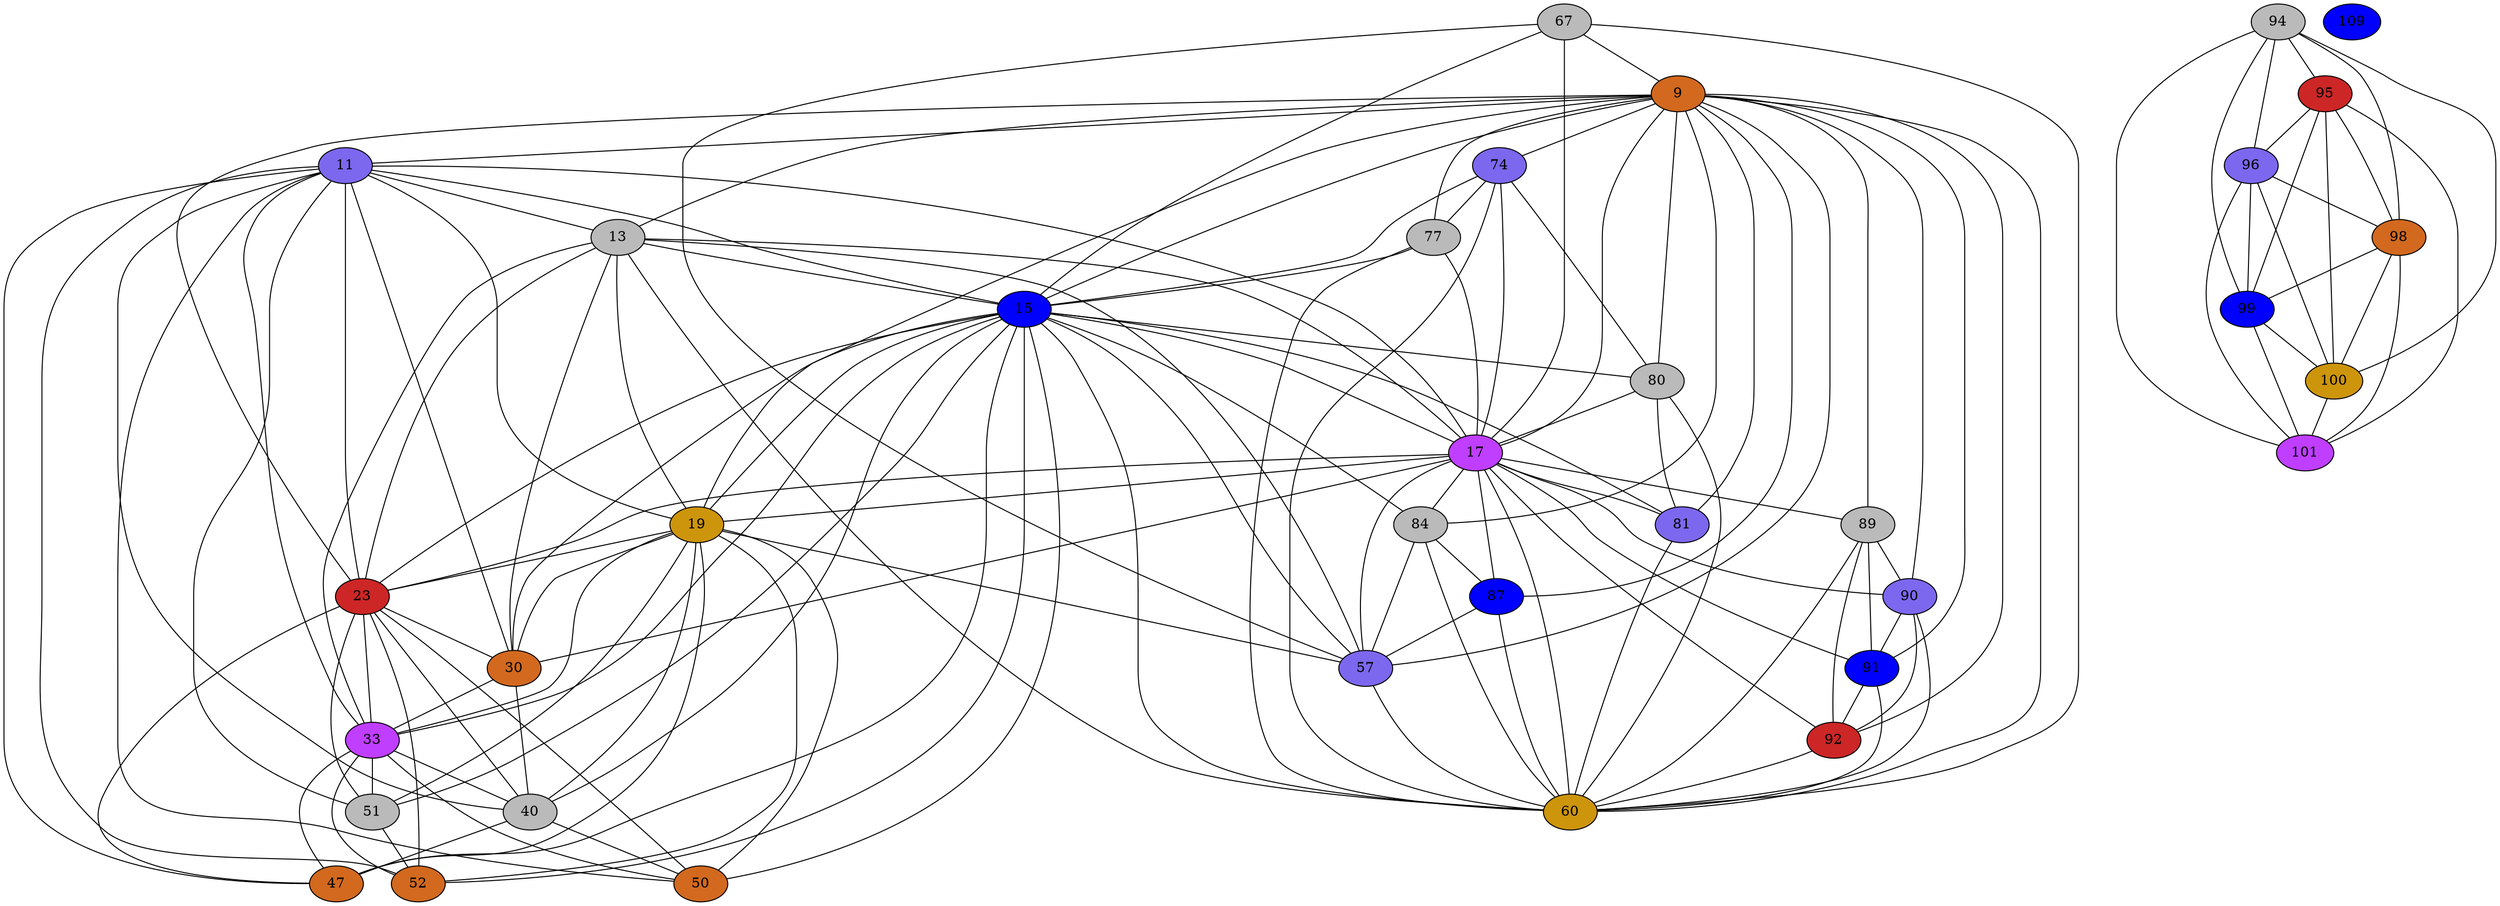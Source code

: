 strict graph {
67[label="67" style=filled fillcolor="gray73"];
67 -- 17
67 -- 9
67 -- 57
67 -- 60
67 -- 15
9[label="9" style=filled fillcolor="chocolate"];
9 -- 67
9 -- 74
9 -- 11
9 -- 77
9 -- 13
9 -- 15
9 -- 80
9 -- 81
9 -- 17
9 -- 19
9 -- 84
9 -- 87
9 -- 23
9 -- 89
9 -- 57
9 -- 90
9 -- 91
9 -- 92
9 -- 60
74[label="74" style=filled fillcolor="mediumslateblue"];
74 -- 80
74 -- 17
74 -- 9
74 -- 60
74 -- 77
74 -- 15
11[label="11" style=filled fillcolor="mediumslateblue"];
11 -- 33
11 -- 40
11 -- 9
11 -- 13
11 -- 47
11 -- 15
11 -- 17
11 -- 50
11 -- 51
11 -- 19
11 -- 52
11 -- 23
11 -- 30
77[label="77" style=filled fillcolor="gray73"];
77 -- 17
77 -- 9
77 -- 74
77 -- 60
77 -- 15
13[label="13" style=filled fillcolor="gray73"];
13 -- 33
13 -- 17
13 -- 19
13 -- 23
13 -- 57
13 -- 9
13 -- 11
13 -- 60
13 -- 30
13 -- 15
15[label="15" style=filled fillcolor="blue1"];
15 -- 33
15 -- 67
15 -- 40
15 -- 9
15 -- 74
15 -- 11
15 -- 77
15 -- 13
15 -- 47
15 -- 80
15 -- 81
15 -- 17
15 -- 50
15 -- 51
15 -- 19
15 -- 84
15 -- 52
15 -- 23
15 -- 57
15 -- 60
15 -- 30
80[label="80" style=filled fillcolor="gray73"];
80 -- 17
80 -- 81
80 -- 9
80 -- 74
80 -- 60
80 -- 15
17[label="17" style=filled fillcolor="darkorchid1"];
17 -- 67
17 -- 9
17 -- 74
17 -- 11
17 -- 77
17 -- 13
17 -- 15
17 -- 80
17 -- 81
17 -- 19
17 -- 84
17 -- 87
17 -- 23
17 -- 89
17 -- 57
17 -- 90
17 -- 91
17 -- 92
17 -- 60
17 -- 30
81[label="81" style=filled fillcolor="mediumslateblue"];
81 -- 80
81 -- 17
81 -- 9
81 -- 60
81 -- 15
19[label="19" style=filled fillcolor="darkgoldenrod3"];
19 -- 33
19 -- 40
19 -- 9
19 -- 11
19 -- 13
19 -- 47
19 -- 15
19 -- 17
19 -- 50
19 -- 51
19 -- 52
19 -- 23
19 -- 57
19 -- 30
84[label="84" style=filled fillcolor="gray73"];
84 -- 17
84 -- 87
84 -- 9
84 -- 57
84 -- 60
84 -- 15
87[label="87" style=filled fillcolor="blue1"];
87 -- 17
87 -- 84
87 -- 9
87 -- 57
87 -- 60
23[label="23" style=filled fillcolor="firebrick3"];
23 -- 33
23 -- 40
23 -- 9
23 -- 11
23 -- 13
23 -- 47
23 -- 15
23 -- 17
23 -- 50
23 -- 51
23 -- 19
23 -- 52
23 -- 30
89[label="89" style=filled fillcolor="gray73"];
89 -- 17
89 -- 9
89 -- 90
89 -- 91
89 -- 92
89 -- 60
90[label="90" style=filled fillcolor="mediumslateblue"];
90 -- 17
90 -- 89
90 -- 9
90 -- 91
90 -- 92
90 -- 60
91[label="91" style=filled fillcolor="blue1"];
91 -- 17
91 -- 89
91 -- 9
91 -- 90
91 -- 92
91 -- 60
92[label="92" style=filled fillcolor="firebrick3"];
92 -- 17
92 -- 89
92 -- 9
92 -- 90
92 -- 91
92 -- 60
94[label="94" style=filled fillcolor="gray73"];
94 -- 96
94 -- 98
94 -- 99
94 -- 100
94 -- 101
94 -- 95
30[label="30" style=filled fillcolor="chocolate"];
30 -- 33
30 -- 17
30 -- 19
30 -- 23
30 -- 40
30 -- 11
30 -- 13
30 -- 15
95[label="95" style=filled fillcolor="firebrick3"];
95 -- 96
95 -- 98
95 -- 99
95 -- 100
95 -- 101
95 -- 94
96[label="96" style=filled fillcolor="mediumslateblue"];
96 -- 98
96 -- 99
96 -- 100
96 -- 101
96 -- 94
96 -- 95
33[label="33" style=filled fillcolor="darkorchid1"];
33 -- 50
33 -- 51
33 -- 19
33 -- 52
33 -- 23
33 -- 40
33 -- 11
33 -- 13
33 -- 30
33 -- 47
33 -- 15
98[label="98" style=filled fillcolor="chocolate"];
98 -- 96
98 -- 99
98 -- 100
98 -- 101
98 -- 94
98 -- 95
99[label="99" style=filled fillcolor="blue1"];
99 -- 96
99 -- 98
99 -- 100
99 -- 101
99 -- 94
99 -- 95
100[label="100" style=filled fillcolor="darkgoldenrod3"];
100 -- 96
100 -- 98
100 -- 99
100 -- 101
100 -- 94
100 -- 95
101[label="101" style=filled fillcolor="darkorchid1"];
101 -- 96
101 -- 98
101 -- 99
101 -- 100
101 -- 94
101 -- 95
40[label="40" style=filled fillcolor="gray73"];
40 -- 33
40 -- 50
40 -- 19
40 -- 23
40 -- 11
40 -- 30
40 -- 47
40 -- 15
109[label="109" style=filled fillcolor="blue1"];
47[label="47" style=filled fillcolor="chocolate"];
47 -- 33
47 -- 19
47 -- 23
47 -- 40
47 -- 11
47 -- 15
50[label="50" style=filled fillcolor="chocolate"];
50 -- 33
50 -- 19
50 -- 23
50 -- 40
50 -- 11
50 -- 15
51[label="51" style=filled fillcolor="gray73"];
51 -- 33
51 -- 19
51 -- 52
51 -- 23
51 -- 11
51 -- 15
52[label="52" style=filled fillcolor="chocolate"];
52 -- 33
52 -- 51
52 -- 19
52 -- 23
52 -- 11
52 -- 15
57[label="57" style=filled fillcolor="mediumslateblue"];
57 -- 17
57 -- 67
57 -- 19
57 -- 84
57 -- 87
57 -- 9
57 -- 60
57 -- 13
57 -- 15
60[label="60" style=filled fillcolor="darkgoldenrod3"];
60 -- 67
60 -- 9
60 -- 74
60 -- 77
60 -- 13
60 -- 15
60 -- 80
60 -- 81
60 -- 17
60 -- 84
60 -- 87
60 -- 89
60 -- 57
60 -- 90
60 -- 91
60 -- 92
}